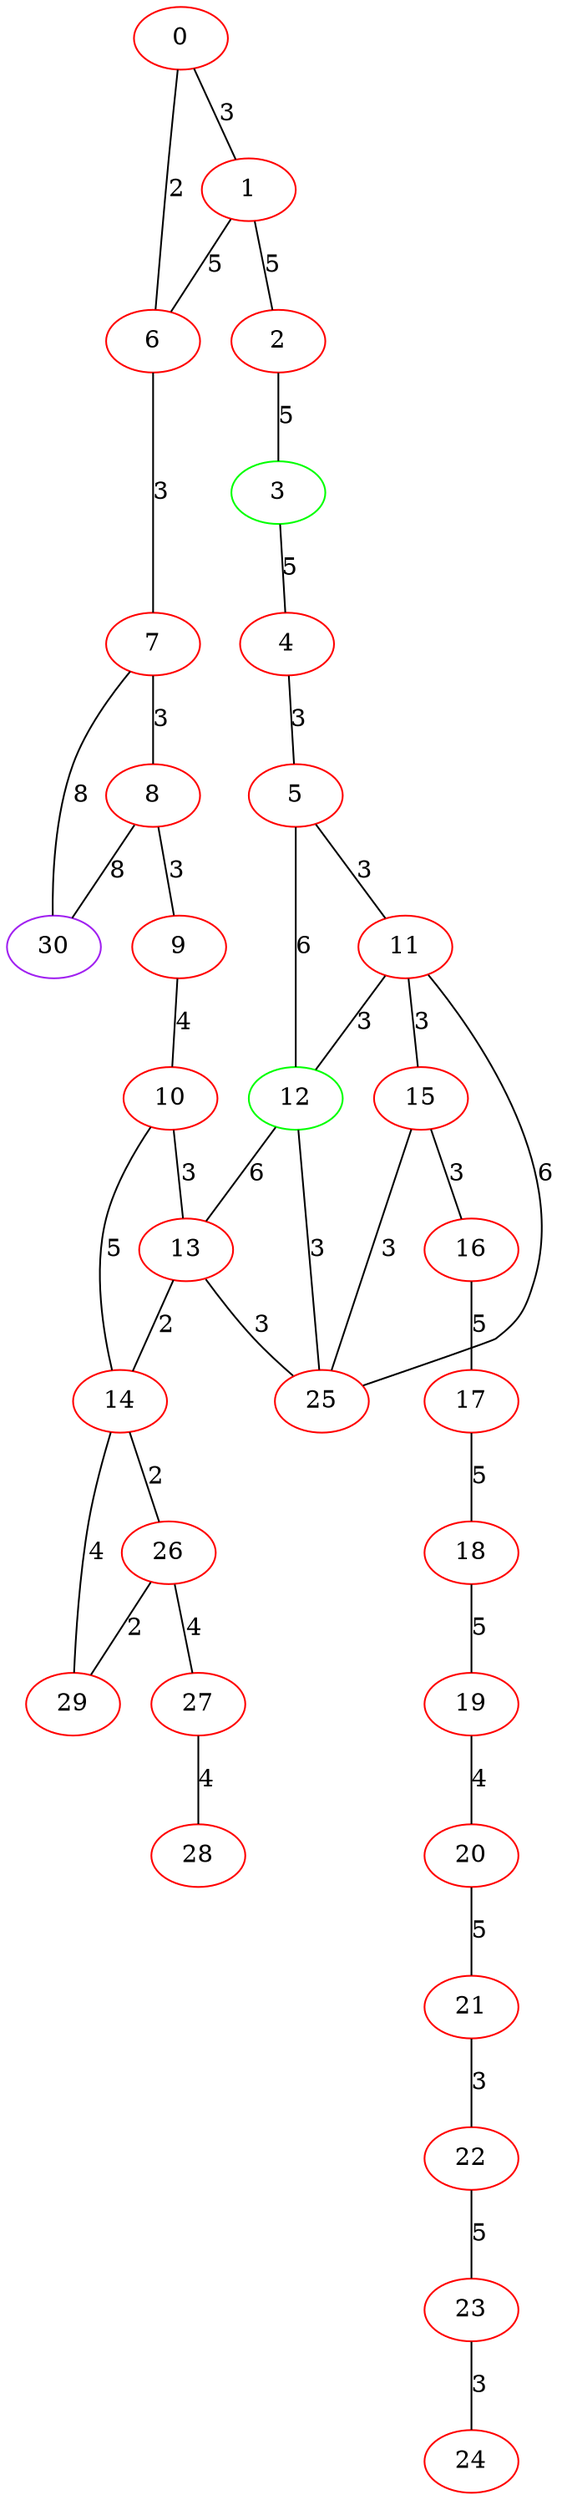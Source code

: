 graph "" {
0 [color=red, weight=1];
1 [color=red, weight=1];
2 [color=red, weight=1];
3 [color=green, weight=2];
4 [color=red, weight=1];
5 [color=red, weight=1];
6 [color=red, weight=1];
7 [color=red, weight=1];
8 [color=red, weight=1];
9 [color=red, weight=1];
10 [color=red, weight=1];
11 [color=red, weight=1];
12 [color=green, weight=2];
13 [color=red, weight=1];
14 [color=red, weight=1];
15 [color=red, weight=1];
16 [color=red, weight=1];
17 [color=red, weight=1];
18 [color=red, weight=1];
19 [color=red, weight=1];
20 [color=red, weight=1];
21 [color=red, weight=1];
22 [color=red, weight=1];
23 [color=red, weight=1];
24 [color=red, weight=1];
25 [color=red, weight=1];
26 [color=red, weight=1];
27 [color=red, weight=1];
28 [color=red, weight=1];
29 [color=red, weight=1];
30 [color=purple, weight=4];
0 -- 1  [key=0, label=3];
0 -- 6  [key=0, label=2];
1 -- 2  [key=0, label=5];
1 -- 6  [key=0, label=5];
2 -- 3  [key=0, label=5];
3 -- 4  [key=0, label=5];
4 -- 5  [key=0, label=3];
5 -- 11  [key=0, label=3];
5 -- 12  [key=0, label=6];
6 -- 7  [key=0, label=3];
7 -- 8  [key=0, label=3];
7 -- 30  [key=0, label=8];
8 -- 9  [key=0, label=3];
8 -- 30  [key=0, label=8];
9 -- 10  [key=0, label=4];
10 -- 13  [key=0, label=3];
10 -- 14  [key=0, label=5];
11 -- 25  [key=0, label=6];
11 -- 12  [key=0, label=3];
11 -- 15  [key=0, label=3];
12 -- 25  [key=0, label=3];
12 -- 13  [key=0, label=6];
13 -- 25  [key=0, label=3];
13 -- 14  [key=0, label=2];
14 -- 26  [key=0, label=2];
14 -- 29  [key=0, label=4];
15 -- 16  [key=0, label=3];
15 -- 25  [key=0, label=3];
16 -- 17  [key=0, label=5];
17 -- 18  [key=0, label=5];
18 -- 19  [key=0, label=5];
19 -- 20  [key=0, label=4];
20 -- 21  [key=0, label=5];
21 -- 22  [key=0, label=3];
22 -- 23  [key=0, label=5];
23 -- 24  [key=0, label=3];
26 -- 27  [key=0, label=4];
26 -- 29  [key=0, label=2];
27 -- 28  [key=0, label=4];
}
